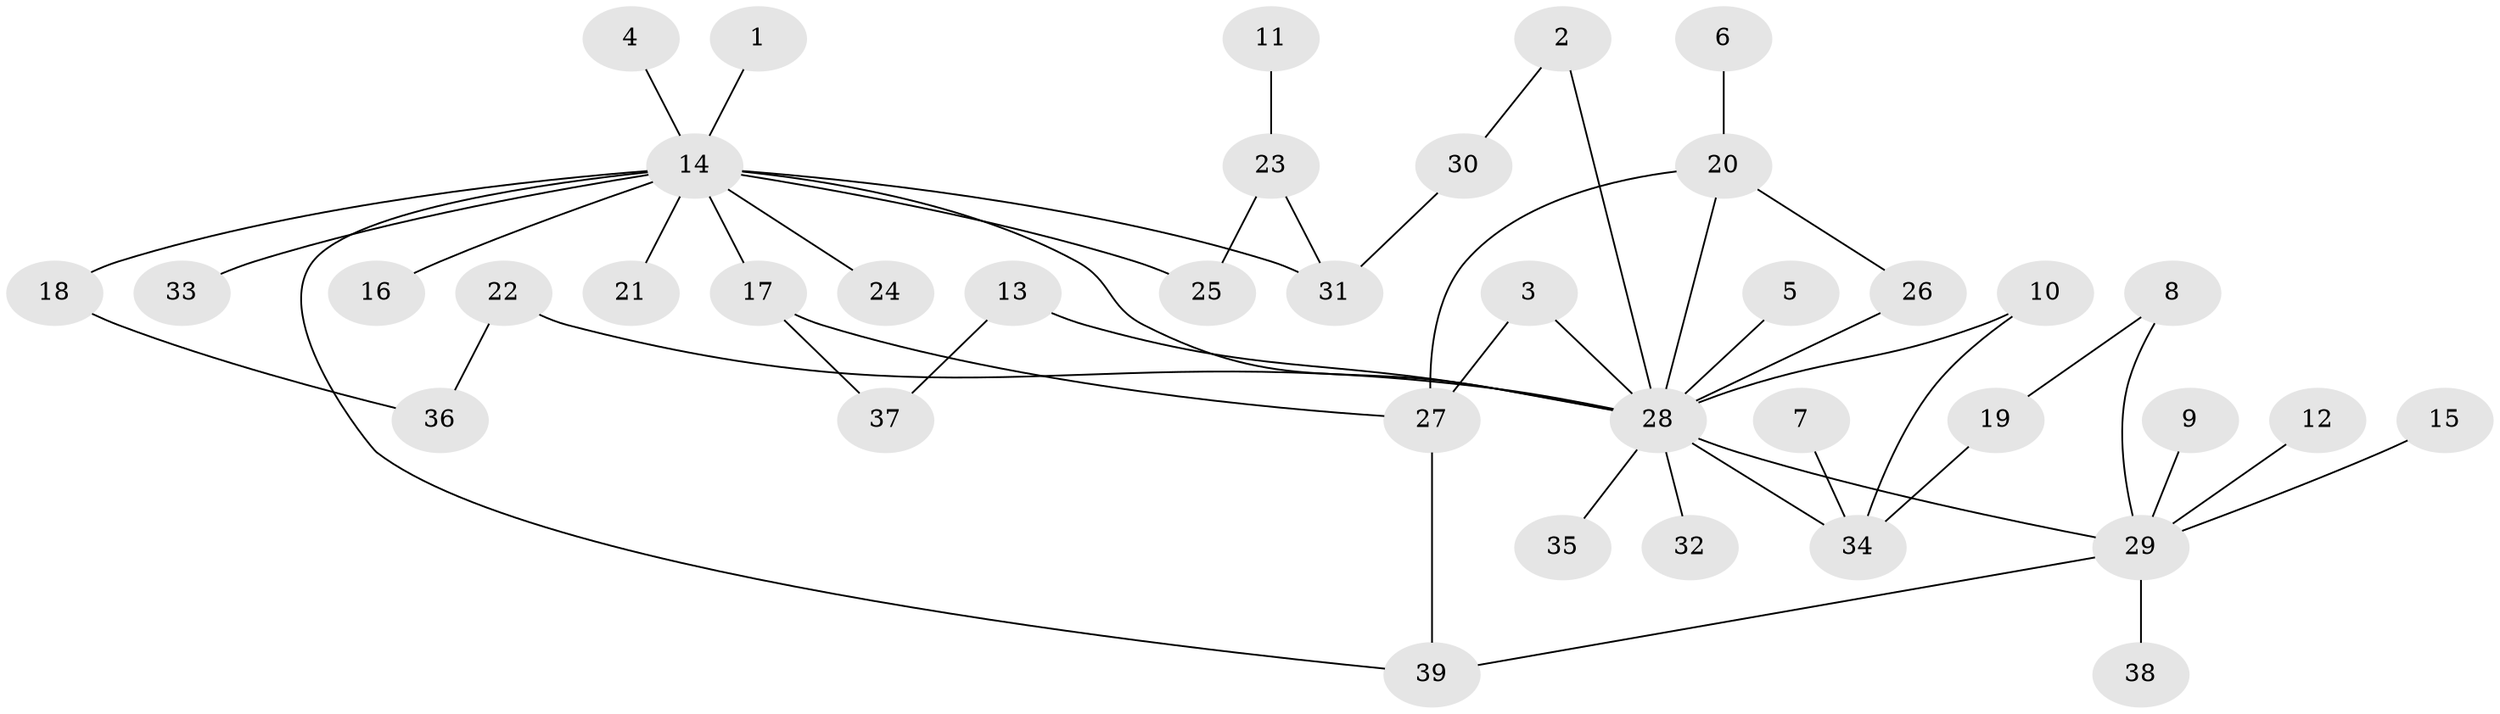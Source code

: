 // original degree distribution, {1: 0.5194805194805194, 14: 0.012987012987012988, 16: 0.012987012987012988, 2: 0.23376623376623376, 4: 0.06493506493506493, 6: 0.025974025974025976, 5: 0.03896103896103896, 3: 0.07792207792207792, 9: 0.012987012987012988}
// Generated by graph-tools (version 1.1) at 2025/01/03/09/25 03:01:46]
// undirected, 39 vertices, 49 edges
graph export_dot {
graph [start="1"]
  node [color=gray90,style=filled];
  1;
  2;
  3;
  4;
  5;
  6;
  7;
  8;
  9;
  10;
  11;
  12;
  13;
  14;
  15;
  16;
  17;
  18;
  19;
  20;
  21;
  22;
  23;
  24;
  25;
  26;
  27;
  28;
  29;
  30;
  31;
  32;
  33;
  34;
  35;
  36;
  37;
  38;
  39;
  1 -- 14 [weight=1.0];
  2 -- 28 [weight=1.0];
  2 -- 30 [weight=1.0];
  3 -- 27 [weight=1.0];
  3 -- 28 [weight=1.0];
  4 -- 14 [weight=1.0];
  5 -- 28 [weight=1.0];
  6 -- 20 [weight=1.0];
  7 -- 34 [weight=1.0];
  8 -- 19 [weight=1.0];
  8 -- 29 [weight=1.0];
  9 -- 29 [weight=1.0];
  10 -- 28 [weight=1.0];
  10 -- 34 [weight=1.0];
  11 -- 23 [weight=1.0];
  12 -- 29 [weight=1.0];
  13 -- 28 [weight=1.0];
  13 -- 37 [weight=1.0];
  14 -- 16 [weight=1.0];
  14 -- 17 [weight=1.0];
  14 -- 18 [weight=1.0];
  14 -- 21 [weight=1.0];
  14 -- 24 [weight=1.0];
  14 -- 25 [weight=1.0];
  14 -- 28 [weight=1.0];
  14 -- 31 [weight=1.0];
  14 -- 33 [weight=1.0];
  14 -- 39 [weight=1.0];
  15 -- 29 [weight=1.0];
  17 -- 27 [weight=1.0];
  17 -- 37 [weight=1.0];
  18 -- 36 [weight=1.0];
  19 -- 34 [weight=1.0];
  20 -- 26 [weight=1.0];
  20 -- 27 [weight=2.0];
  20 -- 28 [weight=1.0];
  22 -- 28 [weight=2.0];
  22 -- 36 [weight=1.0];
  23 -- 25 [weight=1.0];
  23 -- 31 [weight=1.0];
  26 -- 28 [weight=1.0];
  27 -- 39 [weight=1.0];
  28 -- 29 [weight=1.0];
  28 -- 32 [weight=1.0];
  28 -- 34 [weight=1.0];
  28 -- 35 [weight=1.0];
  29 -- 38 [weight=1.0];
  29 -- 39 [weight=1.0];
  30 -- 31 [weight=1.0];
}
